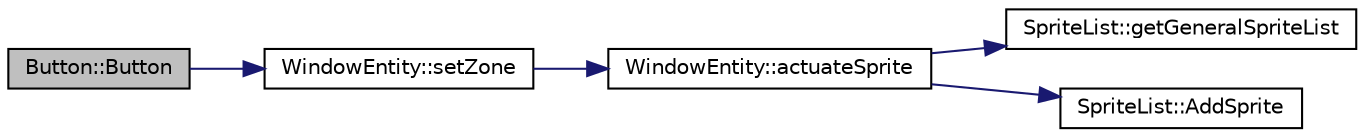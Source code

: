 digraph "Button::Button"
{
  edge [fontname="Helvetica",fontsize="10",labelfontname="Helvetica",labelfontsize="10"];
  node [fontname="Helvetica",fontsize="10",shape=record];
  rankdir="LR";
  Node1 [label="Button::Button",height=0.2,width=0.4,color="black", fillcolor="grey75", style="filled" fontcolor="black"];
  Node1 -> Node2 [color="midnightblue",fontsize="10",style="solid",fontname="Helvetica"];
  Node2 [label="WindowEntity::setZone",height=0.2,width=0.4,color="black", fillcolor="white", style="filled",URL="$class_window_entity.html#a96642f3afc1b32491408f32f7b630de5"];
  Node2 -> Node3 [color="midnightblue",fontsize="10",style="solid",fontname="Helvetica"];
  Node3 [label="WindowEntity::actuateSprite",height=0.2,width=0.4,color="black", fillcolor="white", style="filled",URL="$class_window_entity.html#a5fc97093d697211a8685fad3115d5e30"];
  Node3 -> Node4 [color="midnightblue",fontsize="10",style="solid",fontname="Helvetica"];
  Node4 [label="SpriteList::getGeneralSpriteList",height=0.2,width=0.4,color="black", fillcolor="white", style="filled",URL="$class_sprite_list.html#a31aad8d098174638df4d85fae19d9176"];
  Node3 -> Node5 [color="midnightblue",fontsize="10",style="solid",fontname="Helvetica"];
  Node5 [label="SpriteList::AddSprite",height=0.2,width=0.4,color="black", fillcolor="white", style="filled",URL="$class_sprite_list.html#a1f9cb9cef32d7b73e83539a8fc84c05d"];
}
